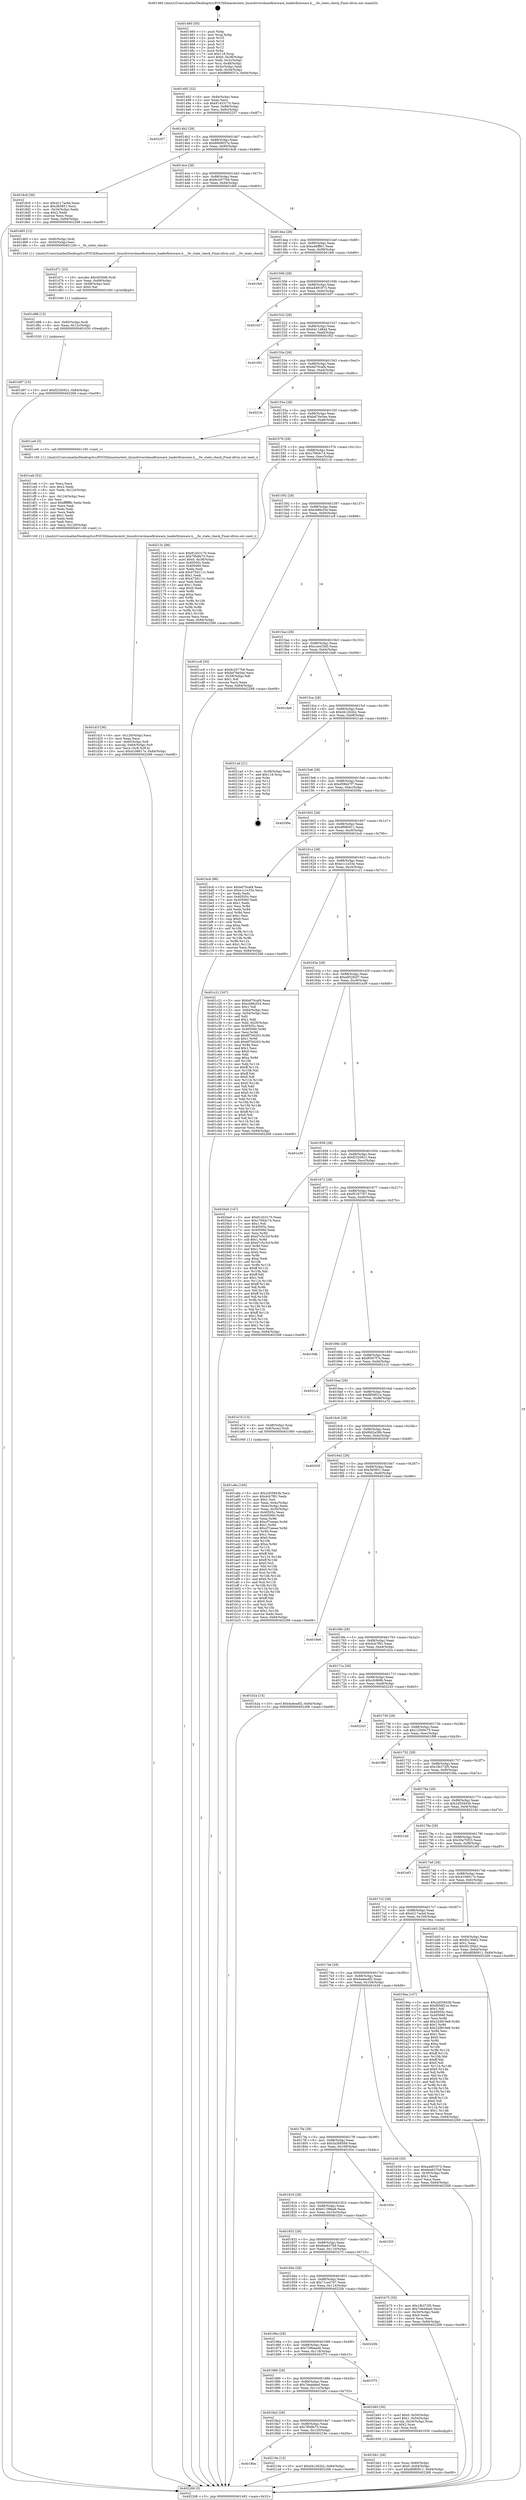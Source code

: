 digraph "0x401460" {
  label = "0x401460 (/mnt/c/Users/mathe/Desktop/tcc/POCII/binaries/extr_linuxdriversbasefirmware_loaderfirmware.h___fw_state_check_Final-ollvm.out::main(0))"
  labelloc = "t"
  node[shape=record]

  Entry [label="",width=0.3,height=0.3,shape=circle,fillcolor=black,style=filled]
  "0x401492" [label="{
     0x401492 [32]\l
     | [instrs]\l
     &nbsp;&nbsp;0x401492 \<+6\>: mov -0x84(%rbp),%eax\l
     &nbsp;&nbsp;0x401498 \<+2\>: mov %eax,%ecx\l
     &nbsp;&nbsp;0x40149a \<+6\>: sub $0x81453170,%ecx\l
     &nbsp;&nbsp;0x4014a0 \<+6\>: mov %eax,-0x88(%rbp)\l
     &nbsp;&nbsp;0x4014a6 \<+6\>: mov %ecx,-0x8c(%rbp)\l
     &nbsp;&nbsp;0x4014ac \<+6\>: je 0000000000402257 \<main+0xdf7\>\l
  }"]
  "0x402257" [label="{
     0x402257\l
  }", style=dashed]
  "0x4014b2" [label="{
     0x4014b2 [28]\l
     | [instrs]\l
     &nbsp;&nbsp;0x4014b2 \<+5\>: jmp 00000000004014b7 \<main+0x57\>\l
     &nbsp;&nbsp;0x4014b7 \<+6\>: mov -0x88(%rbp),%eax\l
     &nbsp;&nbsp;0x4014bd \<+5\>: sub $0x8869037a,%eax\l
     &nbsp;&nbsp;0x4014c2 \<+6\>: mov %eax,-0x90(%rbp)\l
     &nbsp;&nbsp;0x4014c8 \<+6\>: je 00000000004018c8 \<main+0x468\>\l
  }"]
  Exit [label="",width=0.3,height=0.3,shape=circle,fillcolor=black,style=filled,peripheries=2]
  "0x4018c8" [label="{
     0x4018c8 [30]\l
     | [instrs]\l
     &nbsp;&nbsp;0x4018c8 \<+5\>: mov $0x4217acbd,%eax\l
     &nbsp;&nbsp;0x4018cd \<+5\>: mov $0x3b5851,%ecx\l
     &nbsp;&nbsp;0x4018d2 \<+3\>: mov -0x34(%rbp),%edx\l
     &nbsp;&nbsp;0x4018d5 \<+3\>: cmp $0x2,%edx\l
     &nbsp;&nbsp;0x4018d8 \<+3\>: cmovne %ecx,%eax\l
     &nbsp;&nbsp;0x4018db \<+6\>: mov %eax,-0x84(%rbp)\l
     &nbsp;&nbsp;0x4018e1 \<+5\>: jmp 0000000000402268 \<main+0xe08\>\l
  }"]
  "0x4014ce" [label="{
     0x4014ce [28]\l
     | [instrs]\l
     &nbsp;&nbsp;0x4014ce \<+5\>: jmp 00000000004014d3 \<main+0x73\>\l
     &nbsp;&nbsp;0x4014d3 \<+6\>: mov -0x88(%rbp),%eax\l
     &nbsp;&nbsp;0x4014d9 \<+5\>: sub $0x9c2077b9,%eax\l
     &nbsp;&nbsp;0x4014de \<+6\>: mov %eax,-0x94(%rbp)\l
     &nbsp;&nbsp;0x4014e4 \<+6\>: je 0000000000401d65 \<main+0x905\>\l
  }"]
  "0x402268" [label="{
     0x402268 [5]\l
     | [instrs]\l
     &nbsp;&nbsp;0x402268 \<+5\>: jmp 0000000000401492 \<main+0x32\>\l
  }"]
  "0x401460" [label="{
     0x401460 [50]\l
     | [instrs]\l
     &nbsp;&nbsp;0x401460 \<+1\>: push %rbp\l
     &nbsp;&nbsp;0x401461 \<+3\>: mov %rsp,%rbp\l
     &nbsp;&nbsp;0x401464 \<+2\>: push %r15\l
     &nbsp;&nbsp;0x401466 \<+2\>: push %r14\l
     &nbsp;&nbsp;0x401468 \<+2\>: push %r13\l
     &nbsp;&nbsp;0x40146a \<+2\>: push %r12\l
     &nbsp;&nbsp;0x40146c \<+1\>: push %rbx\l
     &nbsp;&nbsp;0x40146d \<+7\>: sub $0x118,%rsp\l
     &nbsp;&nbsp;0x401474 \<+7\>: movl $0x0,-0x38(%rbp)\l
     &nbsp;&nbsp;0x40147b \<+3\>: mov %edi,-0x3c(%rbp)\l
     &nbsp;&nbsp;0x40147e \<+4\>: mov %rsi,-0x48(%rbp)\l
     &nbsp;&nbsp;0x401482 \<+3\>: mov -0x3c(%rbp),%edi\l
     &nbsp;&nbsp;0x401485 \<+3\>: mov %edi,-0x34(%rbp)\l
     &nbsp;&nbsp;0x401488 \<+10\>: movl $0x8869037a,-0x84(%rbp)\l
  }"]
  "0x4018be" [label="{
     0x4018be\l
  }", style=dashed]
  "0x401d65" [label="{
     0x401d65 [12]\l
     | [instrs]\l
     &nbsp;&nbsp;0x401d65 \<+4\>: mov -0x60(%rbp),%rdi\l
     &nbsp;&nbsp;0x401d69 \<+3\>: mov -0x50(%rbp),%esi\l
     &nbsp;&nbsp;0x401d6c \<+5\>: call 0000000000401240 \<__fw_state_check\>\l
     | [calls]\l
     &nbsp;&nbsp;0x401240 \{1\} (/mnt/c/Users/mathe/Desktop/tcc/POCII/binaries/extr_linuxdriversbasefirmware_loaderfirmware.h___fw_state_check_Final-ollvm.out::__fw_state_check)\l
  }"]
  "0x4014ea" [label="{
     0x4014ea [28]\l
     | [instrs]\l
     &nbsp;&nbsp;0x4014ea \<+5\>: jmp 00000000004014ef \<main+0x8f\>\l
     &nbsp;&nbsp;0x4014ef \<+6\>: mov -0x88(%rbp),%eax\l
     &nbsp;&nbsp;0x4014f5 \<+5\>: sub $0xa46fffe1,%eax\l
     &nbsp;&nbsp;0x4014fa \<+6\>: mov %eax,-0x98(%rbp)\l
     &nbsp;&nbsp;0x401500 \<+6\>: je 0000000000401fe9 \<main+0xb89\>\l
  }"]
  "0x40219e" [label="{
     0x40219e [15]\l
     | [instrs]\l
     &nbsp;&nbsp;0x40219e \<+10\>: movl $0xd41262b2,-0x84(%rbp)\l
     &nbsp;&nbsp;0x4021a8 \<+5\>: jmp 0000000000402268 \<main+0xe08\>\l
  }"]
  "0x401fe9" [label="{
     0x401fe9\l
  }", style=dashed]
  "0x401506" [label="{
     0x401506 [28]\l
     | [instrs]\l
     &nbsp;&nbsp;0x401506 \<+5\>: jmp 000000000040150b \<main+0xab\>\l
     &nbsp;&nbsp;0x40150b \<+6\>: mov -0x88(%rbp),%eax\l
     &nbsp;&nbsp;0x401511 \<+5\>: sub $0xa4d91973,%eax\l
     &nbsp;&nbsp;0x401516 \<+6\>: mov %eax,-0x9c(%rbp)\l
     &nbsp;&nbsp;0x40151c \<+6\>: je 0000000000401b57 \<main+0x6f7\>\l
  }"]
  "0x401d97" [label="{
     0x401d97 [15]\l
     | [instrs]\l
     &nbsp;&nbsp;0x401d97 \<+10\>: movl $0xf2320921,-0x84(%rbp)\l
     &nbsp;&nbsp;0x401da1 \<+5\>: jmp 0000000000402268 \<main+0xe08\>\l
  }"]
  "0x401b57" [label="{
     0x401b57\l
  }", style=dashed]
  "0x401522" [label="{
     0x401522 [28]\l
     | [instrs]\l
     &nbsp;&nbsp;0x401522 \<+5\>: jmp 0000000000401527 \<main+0xc7\>\l
     &nbsp;&nbsp;0x401527 \<+6\>: mov -0x88(%rbp),%eax\l
     &nbsp;&nbsp;0x40152d \<+5\>: sub $0xb411d84d,%eax\l
     &nbsp;&nbsp;0x401532 \<+6\>: mov %eax,-0xa0(%rbp)\l
     &nbsp;&nbsp;0x401538 \<+6\>: je 0000000000401f02 \<main+0xaa2\>\l
  }"]
  "0x401d88" [label="{
     0x401d88 [15]\l
     | [instrs]\l
     &nbsp;&nbsp;0x401d88 \<+4\>: mov -0x60(%rbp),%rdi\l
     &nbsp;&nbsp;0x401d8c \<+6\>: mov %eax,-0x12c(%rbp)\l
     &nbsp;&nbsp;0x401d92 \<+5\>: call 0000000000401030 \<free@plt\>\l
     | [calls]\l
     &nbsp;&nbsp;0x401030 \{1\} (unknown)\l
  }"]
  "0x401f02" [label="{
     0x401f02\l
  }", style=dashed]
  "0x40153e" [label="{
     0x40153e [28]\l
     | [instrs]\l
     &nbsp;&nbsp;0x40153e \<+5\>: jmp 0000000000401543 \<main+0xe3\>\l
     &nbsp;&nbsp;0x401543 \<+6\>: mov -0x88(%rbp),%eax\l
     &nbsp;&nbsp;0x401549 \<+5\>: sub $0xbd70caf4,%eax\l
     &nbsp;&nbsp;0x40154e \<+6\>: mov %eax,-0xa4(%rbp)\l
     &nbsp;&nbsp;0x401554 \<+6\>: je 00000000004021fc \<main+0xd9c\>\l
  }"]
  "0x401d71" [label="{
     0x401d71 [23]\l
     | [instrs]\l
     &nbsp;&nbsp;0x401d71 \<+10\>: movabs $0x4030d6,%rdi\l
     &nbsp;&nbsp;0x401d7b \<+3\>: mov %eax,-0x68(%rbp)\l
     &nbsp;&nbsp;0x401d7e \<+3\>: mov -0x68(%rbp),%esi\l
     &nbsp;&nbsp;0x401d81 \<+2\>: mov $0x0,%al\l
     &nbsp;&nbsp;0x401d83 \<+5\>: call 0000000000401040 \<printf@plt\>\l
     | [calls]\l
     &nbsp;&nbsp;0x401040 \{1\} (unknown)\l
  }"]
  "0x4021fc" [label="{
     0x4021fc\l
  }", style=dashed]
  "0x40155a" [label="{
     0x40155a [28]\l
     | [instrs]\l
     &nbsp;&nbsp;0x40155a \<+5\>: jmp 000000000040155f \<main+0xff\>\l
     &nbsp;&nbsp;0x40155f \<+6\>: mov -0x88(%rbp),%eax\l
     &nbsp;&nbsp;0x401565 \<+5\>: sub $0xbd76e5ee,%eax\l
     &nbsp;&nbsp;0x40156a \<+6\>: mov %eax,-0xa8(%rbp)\l
     &nbsp;&nbsp;0x401570 \<+6\>: je 0000000000401ce6 \<main+0x886\>\l
  }"]
  "0x401d1f" [label="{
     0x401d1f [36]\l
     | [instrs]\l
     &nbsp;&nbsp;0x401d1f \<+6\>: mov -0x128(%rbp),%ecx\l
     &nbsp;&nbsp;0x401d25 \<+3\>: imul %eax,%ecx\l
     &nbsp;&nbsp;0x401d28 \<+4\>: mov -0x60(%rbp),%r8\l
     &nbsp;&nbsp;0x401d2c \<+4\>: movslq -0x64(%rbp),%r9\l
     &nbsp;&nbsp;0x401d30 \<+4\>: mov %ecx,(%r8,%r9,4)\l
     &nbsp;&nbsp;0x401d34 \<+10\>: movl $0x4106617e,-0x84(%rbp)\l
     &nbsp;&nbsp;0x401d3e \<+5\>: jmp 0000000000402268 \<main+0xe08\>\l
  }"]
  "0x401ce6" [label="{
     0x401ce6 [5]\l
     | [instrs]\l
     &nbsp;&nbsp;0x401ce6 \<+5\>: call 0000000000401160 \<next_i\>\l
     | [calls]\l
     &nbsp;&nbsp;0x401160 \{1\} (/mnt/c/Users/mathe/Desktop/tcc/POCII/binaries/extr_linuxdriversbasefirmware_loaderfirmware.h___fw_state_check_Final-ollvm.out::next_i)\l
  }"]
  "0x401576" [label="{
     0x401576 [28]\l
     | [instrs]\l
     &nbsp;&nbsp;0x401576 \<+5\>: jmp 000000000040157b \<main+0x11b\>\l
     &nbsp;&nbsp;0x40157b \<+6\>: mov -0x88(%rbp),%eax\l
     &nbsp;&nbsp;0x401581 \<+5\>: sub $0xc7664c74,%eax\l
     &nbsp;&nbsp;0x401586 \<+6\>: mov %eax,-0xac(%rbp)\l
     &nbsp;&nbsp;0x40158c \<+6\>: je 000000000040213c \<main+0xcdc\>\l
  }"]
  "0x401ceb" [label="{
     0x401ceb [52]\l
     | [instrs]\l
     &nbsp;&nbsp;0x401ceb \<+2\>: xor %ecx,%ecx\l
     &nbsp;&nbsp;0x401ced \<+5\>: mov $0x2,%edx\l
     &nbsp;&nbsp;0x401cf2 \<+6\>: mov %edx,-0x124(%rbp)\l
     &nbsp;&nbsp;0x401cf8 \<+1\>: cltd\l
     &nbsp;&nbsp;0x401cf9 \<+6\>: mov -0x124(%rbp),%esi\l
     &nbsp;&nbsp;0x401cff \<+2\>: idiv %esi\l
     &nbsp;&nbsp;0x401d01 \<+6\>: imul $0xfffffffe,%edx,%edx\l
     &nbsp;&nbsp;0x401d07 \<+2\>: mov %ecx,%edi\l
     &nbsp;&nbsp;0x401d09 \<+2\>: sub %edx,%edi\l
     &nbsp;&nbsp;0x401d0b \<+2\>: mov %ecx,%edx\l
     &nbsp;&nbsp;0x401d0d \<+3\>: sub $0x1,%edx\l
     &nbsp;&nbsp;0x401d10 \<+2\>: add %edx,%edi\l
     &nbsp;&nbsp;0x401d12 \<+2\>: sub %edi,%ecx\l
     &nbsp;&nbsp;0x401d14 \<+6\>: mov %ecx,-0x128(%rbp)\l
     &nbsp;&nbsp;0x401d1a \<+5\>: call 0000000000401160 \<next_i\>\l
     | [calls]\l
     &nbsp;&nbsp;0x401160 \{1\} (/mnt/c/Users/mathe/Desktop/tcc/POCII/binaries/extr_linuxdriversbasefirmware_loaderfirmware.h___fw_state_check_Final-ollvm.out::next_i)\l
  }"]
  "0x40213c" [label="{
     0x40213c [98]\l
     | [instrs]\l
     &nbsp;&nbsp;0x40213c \<+5\>: mov $0x81453170,%eax\l
     &nbsp;&nbsp;0x402141 \<+5\>: mov $0x7f0dfe75,%ecx\l
     &nbsp;&nbsp;0x402146 \<+7\>: movl $0x0,-0x38(%rbp)\l
     &nbsp;&nbsp;0x40214d \<+7\>: mov 0x40505c,%edx\l
     &nbsp;&nbsp;0x402154 \<+7\>: mov 0x405060,%esi\l
     &nbsp;&nbsp;0x40215b \<+2\>: mov %edx,%edi\l
     &nbsp;&nbsp;0x40215d \<+6\>: add $0x475d111c,%edi\l
     &nbsp;&nbsp;0x402163 \<+3\>: sub $0x1,%edi\l
     &nbsp;&nbsp;0x402166 \<+6\>: sub $0x475d111c,%edi\l
     &nbsp;&nbsp;0x40216c \<+3\>: imul %edi,%edx\l
     &nbsp;&nbsp;0x40216f \<+3\>: and $0x1,%edx\l
     &nbsp;&nbsp;0x402172 \<+3\>: cmp $0x0,%edx\l
     &nbsp;&nbsp;0x402175 \<+4\>: sete %r8b\l
     &nbsp;&nbsp;0x402179 \<+3\>: cmp $0xa,%esi\l
     &nbsp;&nbsp;0x40217c \<+4\>: setl %r9b\l
     &nbsp;&nbsp;0x402180 \<+3\>: mov %r8b,%r10b\l
     &nbsp;&nbsp;0x402183 \<+3\>: and %r9b,%r10b\l
     &nbsp;&nbsp;0x402186 \<+3\>: xor %r9b,%r8b\l
     &nbsp;&nbsp;0x402189 \<+3\>: or %r8b,%r10b\l
     &nbsp;&nbsp;0x40218c \<+4\>: test $0x1,%r10b\l
     &nbsp;&nbsp;0x402190 \<+3\>: cmovne %ecx,%eax\l
     &nbsp;&nbsp;0x402193 \<+6\>: mov %eax,-0x84(%rbp)\l
     &nbsp;&nbsp;0x402199 \<+5\>: jmp 0000000000402268 \<main+0xe08\>\l
  }"]
  "0x401592" [label="{
     0x401592 [28]\l
     | [instrs]\l
     &nbsp;&nbsp;0x401592 \<+5\>: jmp 0000000000401597 \<main+0x137\>\l
     &nbsp;&nbsp;0x401597 \<+6\>: mov -0x88(%rbp),%eax\l
     &nbsp;&nbsp;0x40159d \<+5\>: sub $0xcb86cf34,%eax\l
     &nbsp;&nbsp;0x4015a2 \<+6\>: mov %eax,-0xb0(%rbp)\l
     &nbsp;&nbsp;0x4015a8 \<+6\>: je 0000000000401cc8 \<main+0x868\>\l
  }"]
  "0x401bb1" [label="{
     0x401bb1 [26]\l
     | [instrs]\l
     &nbsp;&nbsp;0x401bb1 \<+4\>: mov %rax,-0x60(%rbp)\l
     &nbsp;&nbsp;0x401bb5 \<+7\>: movl $0x0,-0x64(%rbp)\l
     &nbsp;&nbsp;0x401bbc \<+10\>: movl $0xdf080911,-0x84(%rbp)\l
     &nbsp;&nbsp;0x401bc6 \<+5\>: jmp 0000000000402268 \<main+0xe08\>\l
  }"]
  "0x401cc8" [label="{
     0x401cc8 [30]\l
     | [instrs]\l
     &nbsp;&nbsp;0x401cc8 \<+5\>: mov $0x9c2077b9,%eax\l
     &nbsp;&nbsp;0x401ccd \<+5\>: mov $0xbd76e5ee,%ecx\l
     &nbsp;&nbsp;0x401cd2 \<+3\>: mov -0x29(%rbp),%dl\l
     &nbsp;&nbsp;0x401cd5 \<+3\>: test $0x1,%dl\l
     &nbsp;&nbsp;0x401cd8 \<+3\>: cmovne %ecx,%eax\l
     &nbsp;&nbsp;0x401cdb \<+6\>: mov %eax,-0x84(%rbp)\l
     &nbsp;&nbsp;0x401ce1 \<+5\>: jmp 0000000000402268 \<main+0xe08\>\l
  }"]
  "0x4015ae" [label="{
     0x4015ae [28]\l
     | [instrs]\l
     &nbsp;&nbsp;0x4015ae \<+5\>: jmp 00000000004015b3 \<main+0x153\>\l
     &nbsp;&nbsp;0x4015b3 \<+6\>: mov -0x88(%rbp),%eax\l
     &nbsp;&nbsp;0x4015b9 \<+5\>: sub $0xcce433d5,%eax\l
     &nbsp;&nbsp;0x4015be \<+6\>: mov %eax,-0xb4(%rbp)\l
     &nbsp;&nbsp;0x4015c4 \<+6\>: je 0000000000401da6 \<main+0x946\>\l
  }"]
  "0x4018a2" [label="{
     0x4018a2 [28]\l
     | [instrs]\l
     &nbsp;&nbsp;0x4018a2 \<+5\>: jmp 00000000004018a7 \<main+0x447\>\l
     &nbsp;&nbsp;0x4018a7 \<+6\>: mov -0x88(%rbp),%eax\l
     &nbsp;&nbsp;0x4018ad \<+5\>: sub $0x7f0dfe75,%eax\l
     &nbsp;&nbsp;0x4018b2 \<+6\>: mov %eax,-0x120(%rbp)\l
     &nbsp;&nbsp;0x4018b8 \<+6\>: je 000000000040219e \<main+0xd3e\>\l
  }"]
  "0x401da6" [label="{
     0x401da6\l
  }", style=dashed]
  "0x4015ca" [label="{
     0x4015ca [28]\l
     | [instrs]\l
     &nbsp;&nbsp;0x4015ca \<+5\>: jmp 00000000004015cf \<main+0x16f\>\l
     &nbsp;&nbsp;0x4015cf \<+6\>: mov -0x88(%rbp),%eax\l
     &nbsp;&nbsp;0x4015d5 \<+5\>: sub $0xd41262b2,%eax\l
     &nbsp;&nbsp;0x4015da \<+6\>: mov %eax,-0xb8(%rbp)\l
     &nbsp;&nbsp;0x4015e0 \<+6\>: je 00000000004021ad \<main+0xd4d\>\l
  }"]
  "0x401b93" [label="{
     0x401b93 [30]\l
     | [instrs]\l
     &nbsp;&nbsp;0x401b93 \<+7\>: movl $0x0,-0x50(%rbp)\l
     &nbsp;&nbsp;0x401b9a \<+7\>: movl $0x1,-0x54(%rbp)\l
     &nbsp;&nbsp;0x401ba1 \<+4\>: movslq -0x54(%rbp),%rax\l
     &nbsp;&nbsp;0x401ba5 \<+4\>: shl $0x2,%rax\l
     &nbsp;&nbsp;0x401ba9 \<+3\>: mov %rax,%rdi\l
     &nbsp;&nbsp;0x401bac \<+5\>: call 0000000000401050 \<malloc@plt\>\l
     | [calls]\l
     &nbsp;&nbsp;0x401050 \{1\} (unknown)\l
  }"]
  "0x4021ad" [label="{
     0x4021ad [21]\l
     | [instrs]\l
     &nbsp;&nbsp;0x4021ad \<+3\>: mov -0x38(%rbp),%eax\l
     &nbsp;&nbsp;0x4021b0 \<+7\>: add $0x118,%rsp\l
     &nbsp;&nbsp;0x4021b7 \<+1\>: pop %rbx\l
     &nbsp;&nbsp;0x4021b8 \<+2\>: pop %r12\l
     &nbsp;&nbsp;0x4021ba \<+2\>: pop %r13\l
     &nbsp;&nbsp;0x4021bc \<+2\>: pop %r14\l
     &nbsp;&nbsp;0x4021be \<+2\>: pop %r15\l
     &nbsp;&nbsp;0x4021c0 \<+1\>: pop %rbp\l
     &nbsp;&nbsp;0x4021c1 \<+1\>: ret\l
  }"]
  "0x4015e6" [label="{
     0x4015e6 [28]\l
     | [instrs]\l
     &nbsp;&nbsp;0x4015e6 \<+5\>: jmp 00000000004015eb \<main+0x18b\>\l
     &nbsp;&nbsp;0x4015eb \<+6\>: mov -0x88(%rbp),%eax\l
     &nbsp;&nbsp;0x4015f1 \<+5\>: sub $0xd59b47f7,%eax\l
     &nbsp;&nbsp;0x4015f6 \<+6\>: mov %eax,-0xbc(%rbp)\l
     &nbsp;&nbsp;0x4015fc \<+6\>: je 000000000040209a \<main+0xc3a\>\l
  }"]
  "0x401886" [label="{
     0x401886 [28]\l
     | [instrs]\l
     &nbsp;&nbsp;0x401886 \<+5\>: jmp 000000000040188b \<main+0x42b\>\l
     &nbsp;&nbsp;0x40188b \<+6\>: mov -0x88(%rbp),%eax\l
     &nbsp;&nbsp;0x401891 \<+5\>: sub $0x7deddeed,%eax\l
     &nbsp;&nbsp;0x401896 \<+6\>: mov %eax,-0x11c(%rbp)\l
     &nbsp;&nbsp;0x40189c \<+6\>: je 0000000000401b93 \<main+0x733\>\l
  }"]
  "0x40209a" [label="{
     0x40209a\l
  }", style=dashed]
  "0x401602" [label="{
     0x401602 [28]\l
     | [instrs]\l
     &nbsp;&nbsp;0x401602 \<+5\>: jmp 0000000000401607 \<main+0x1a7\>\l
     &nbsp;&nbsp;0x401607 \<+6\>: mov -0x88(%rbp),%eax\l
     &nbsp;&nbsp;0x40160d \<+5\>: sub $0xdf080911,%eax\l
     &nbsp;&nbsp;0x401612 \<+6\>: mov %eax,-0xc0(%rbp)\l
     &nbsp;&nbsp;0x401618 \<+6\>: je 0000000000401bcb \<main+0x76b\>\l
  }"]
  "0x401f75" [label="{
     0x401f75\l
  }", style=dashed]
  "0x401bcb" [label="{
     0x401bcb [86]\l
     | [instrs]\l
     &nbsp;&nbsp;0x401bcb \<+5\>: mov $0xbd70caf4,%eax\l
     &nbsp;&nbsp;0x401bd0 \<+5\>: mov $0xe1c1e33e,%ecx\l
     &nbsp;&nbsp;0x401bd5 \<+2\>: xor %edx,%edx\l
     &nbsp;&nbsp;0x401bd7 \<+7\>: mov 0x40505c,%esi\l
     &nbsp;&nbsp;0x401bde \<+7\>: mov 0x405060,%edi\l
     &nbsp;&nbsp;0x401be5 \<+3\>: sub $0x1,%edx\l
     &nbsp;&nbsp;0x401be8 \<+3\>: mov %esi,%r8d\l
     &nbsp;&nbsp;0x401beb \<+3\>: add %edx,%r8d\l
     &nbsp;&nbsp;0x401bee \<+4\>: imul %r8d,%esi\l
     &nbsp;&nbsp;0x401bf2 \<+3\>: and $0x1,%esi\l
     &nbsp;&nbsp;0x401bf5 \<+3\>: cmp $0x0,%esi\l
     &nbsp;&nbsp;0x401bf8 \<+4\>: sete %r9b\l
     &nbsp;&nbsp;0x401bfc \<+3\>: cmp $0xa,%edi\l
     &nbsp;&nbsp;0x401bff \<+4\>: setl %r10b\l
     &nbsp;&nbsp;0x401c03 \<+3\>: mov %r9b,%r11b\l
     &nbsp;&nbsp;0x401c06 \<+3\>: and %r10b,%r11b\l
     &nbsp;&nbsp;0x401c09 \<+3\>: xor %r10b,%r9b\l
     &nbsp;&nbsp;0x401c0c \<+3\>: or %r9b,%r11b\l
     &nbsp;&nbsp;0x401c0f \<+4\>: test $0x1,%r11b\l
     &nbsp;&nbsp;0x401c13 \<+3\>: cmovne %ecx,%eax\l
     &nbsp;&nbsp;0x401c16 \<+6\>: mov %eax,-0x84(%rbp)\l
     &nbsp;&nbsp;0x401c1c \<+5\>: jmp 0000000000402268 \<main+0xe08\>\l
  }"]
  "0x40161e" [label="{
     0x40161e [28]\l
     | [instrs]\l
     &nbsp;&nbsp;0x40161e \<+5\>: jmp 0000000000401623 \<main+0x1c3\>\l
     &nbsp;&nbsp;0x401623 \<+6\>: mov -0x88(%rbp),%eax\l
     &nbsp;&nbsp;0x401629 \<+5\>: sub $0xe1c1e33e,%eax\l
     &nbsp;&nbsp;0x40162e \<+6\>: mov %eax,-0xc4(%rbp)\l
     &nbsp;&nbsp;0x401634 \<+6\>: je 0000000000401c21 \<main+0x7c1\>\l
  }"]
  "0x40186a" [label="{
     0x40186a [28]\l
     | [instrs]\l
     &nbsp;&nbsp;0x40186a \<+5\>: jmp 000000000040186f \<main+0x40f\>\l
     &nbsp;&nbsp;0x40186f \<+6\>: mov -0x88(%rbp),%eax\l
     &nbsp;&nbsp;0x401875 \<+5\>: sub $0x739bba46,%eax\l
     &nbsp;&nbsp;0x40187a \<+6\>: mov %eax,-0x118(%rbp)\l
     &nbsp;&nbsp;0x401880 \<+6\>: je 0000000000401f75 \<main+0xb15\>\l
  }"]
  "0x401c21" [label="{
     0x401c21 [167]\l
     | [instrs]\l
     &nbsp;&nbsp;0x401c21 \<+5\>: mov $0xbd70caf4,%eax\l
     &nbsp;&nbsp;0x401c26 \<+5\>: mov $0xcb86cf34,%ecx\l
     &nbsp;&nbsp;0x401c2b \<+2\>: mov $0x1,%dl\l
     &nbsp;&nbsp;0x401c2d \<+3\>: mov -0x64(%rbp),%esi\l
     &nbsp;&nbsp;0x401c30 \<+3\>: cmp -0x54(%rbp),%esi\l
     &nbsp;&nbsp;0x401c33 \<+4\>: setl %dil\l
     &nbsp;&nbsp;0x401c37 \<+4\>: and $0x1,%dil\l
     &nbsp;&nbsp;0x401c3b \<+4\>: mov %dil,-0x29(%rbp)\l
     &nbsp;&nbsp;0x401c3f \<+7\>: mov 0x40505c,%esi\l
     &nbsp;&nbsp;0x401c46 \<+8\>: mov 0x405060,%r8d\l
     &nbsp;&nbsp;0x401c4e \<+3\>: mov %esi,%r9d\l
     &nbsp;&nbsp;0x401c51 \<+7\>: sub $0x6f7b0203,%r9d\l
     &nbsp;&nbsp;0x401c58 \<+4\>: sub $0x1,%r9d\l
     &nbsp;&nbsp;0x401c5c \<+7\>: add $0x6f7b0203,%r9d\l
     &nbsp;&nbsp;0x401c63 \<+4\>: imul %r9d,%esi\l
     &nbsp;&nbsp;0x401c67 \<+3\>: and $0x1,%esi\l
     &nbsp;&nbsp;0x401c6a \<+3\>: cmp $0x0,%esi\l
     &nbsp;&nbsp;0x401c6d \<+4\>: sete %dil\l
     &nbsp;&nbsp;0x401c71 \<+4\>: cmp $0xa,%r8d\l
     &nbsp;&nbsp;0x401c75 \<+4\>: setl %r10b\l
     &nbsp;&nbsp;0x401c79 \<+3\>: mov %dil,%r11b\l
     &nbsp;&nbsp;0x401c7c \<+4\>: xor $0xff,%r11b\l
     &nbsp;&nbsp;0x401c80 \<+3\>: mov %r10b,%bl\l
     &nbsp;&nbsp;0x401c83 \<+3\>: xor $0xff,%bl\l
     &nbsp;&nbsp;0x401c86 \<+3\>: xor $0x0,%dl\l
     &nbsp;&nbsp;0x401c89 \<+3\>: mov %r11b,%r14b\l
     &nbsp;&nbsp;0x401c8c \<+4\>: and $0x0,%r14b\l
     &nbsp;&nbsp;0x401c90 \<+3\>: and %dl,%dil\l
     &nbsp;&nbsp;0x401c93 \<+3\>: mov %bl,%r15b\l
     &nbsp;&nbsp;0x401c96 \<+4\>: and $0x0,%r15b\l
     &nbsp;&nbsp;0x401c9a \<+3\>: and %dl,%r10b\l
     &nbsp;&nbsp;0x401c9d \<+3\>: or %dil,%r14b\l
     &nbsp;&nbsp;0x401ca0 \<+3\>: or %r10b,%r15b\l
     &nbsp;&nbsp;0x401ca3 \<+3\>: xor %r15b,%r14b\l
     &nbsp;&nbsp;0x401ca6 \<+3\>: or %bl,%r11b\l
     &nbsp;&nbsp;0x401ca9 \<+4\>: xor $0xff,%r11b\l
     &nbsp;&nbsp;0x401cad \<+3\>: or $0x0,%dl\l
     &nbsp;&nbsp;0x401cb0 \<+3\>: and %dl,%r11b\l
     &nbsp;&nbsp;0x401cb3 \<+3\>: or %r11b,%r14b\l
     &nbsp;&nbsp;0x401cb6 \<+4\>: test $0x1,%r14b\l
     &nbsp;&nbsp;0x401cba \<+3\>: cmovne %ecx,%eax\l
     &nbsp;&nbsp;0x401cbd \<+6\>: mov %eax,-0x84(%rbp)\l
     &nbsp;&nbsp;0x401cc3 \<+5\>: jmp 0000000000402268 \<main+0xe08\>\l
  }"]
  "0x40163a" [label="{
     0x40163a [28]\l
     | [instrs]\l
     &nbsp;&nbsp;0x40163a \<+5\>: jmp 000000000040163f \<main+0x1df\>\l
     &nbsp;&nbsp;0x40163f \<+6\>: mov -0x88(%rbp),%eax\l
     &nbsp;&nbsp;0x401645 \<+5\>: sub $0xe85282f7,%eax\l
     &nbsp;&nbsp;0x40164a \<+6\>: mov %eax,-0xc8(%rbp)\l
     &nbsp;&nbsp;0x401650 \<+6\>: je 0000000000401e39 \<main+0x9d9\>\l
  }"]
  "0x40220b" [label="{
     0x40220b\l
  }", style=dashed]
  "0x401e39" [label="{
     0x401e39\l
  }", style=dashed]
  "0x401656" [label="{
     0x401656 [28]\l
     | [instrs]\l
     &nbsp;&nbsp;0x401656 \<+5\>: jmp 000000000040165b \<main+0x1fb\>\l
     &nbsp;&nbsp;0x40165b \<+6\>: mov -0x88(%rbp),%eax\l
     &nbsp;&nbsp;0x401661 \<+5\>: sub $0xf2320921,%eax\l
     &nbsp;&nbsp;0x401666 \<+6\>: mov %eax,-0xcc(%rbp)\l
     &nbsp;&nbsp;0x40166c \<+6\>: je 00000000004020a9 \<main+0xc49\>\l
  }"]
  "0x40184e" [label="{
     0x40184e [28]\l
     | [instrs]\l
     &nbsp;&nbsp;0x40184e \<+5\>: jmp 0000000000401853 \<main+0x3f3\>\l
     &nbsp;&nbsp;0x401853 \<+6\>: mov -0x88(%rbp),%eax\l
     &nbsp;&nbsp;0x401859 \<+5\>: sub $0x71ce47d7,%eax\l
     &nbsp;&nbsp;0x40185e \<+6\>: mov %eax,-0x114(%rbp)\l
     &nbsp;&nbsp;0x401864 \<+6\>: je 000000000040220b \<main+0xdab\>\l
  }"]
  "0x4020a9" [label="{
     0x4020a9 [147]\l
     | [instrs]\l
     &nbsp;&nbsp;0x4020a9 \<+5\>: mov $0x81453170,%eax\l
     &nbsp;&nbsp;0x4020ae \<+5\>: mov $0xc7664c74,%ecx\l
     &nbsp;&nbsp;0x4020b3 \<+2\>: mov $0x1,%dl\l
     &nbsp;&nbsp;0x4020b5 \<+7\>: mov 0x40505c,%esi\l
     &nbsp;&nbsp;0x4020bc \<+7\>: mov 0x405060,%edi\l
     &nbsp;&nbsp;0x4020c3 \<+3\>: mov %esi,%r8d\l
     &nbsp;&nbsp;0x4020c6 \<+7\>: add $0xd7c5c3cf,%r8d\l
     &nbsp;&nbsp;0x4020cd \<+4\>: sub $0x1,%r8d\l
     &nbsp;&nbsp;0x4020d1 \<+7\>: sub $0xd7c5c3cf,%r8d\l
     &nbsp;&nbsp;0x4020d8 \<+4\>: imul %r8d,%esi\l
     &nbsp;&nbsp;0x4020dc \<+3\>: and $0x1,%esi\l
     &nbsp;&nbsp;0x4020df \<+3\>: cmp $0x0,%esi\l
     &nbsp;&nbsp;0x4020e2 \<+4\>: sete %r9b\l
     &nbsp;&nbsp;0x4020e6 \<+3\>: cmp $0xa,%edi\l
     &nbsp;&nbsp;0x4020e9 \<+4\>: setl %r10b\l
     &nbsp;&nbsp;0x4020ed \<+3\>: mov %r9b,%r11b\l
     &nbsp;&nbsp;0x4020f0 \<+4\>: xor $0xff,%r11b\l
     &nbsp;&nbsp;0x4020f4 \<+3\>: mov %r10b,%bl\l
     &nbsp;&nbsp;0x4020f7 \<+3\>: xor $0xff,%bl\l
     &nbsp;&nbsp;0x4020fa \<+3\>: xor $0x1,%dl\l
     &nbsp;&nbsp;0x4020fd \<+3\>: mov %r11b,%r14b\l
     &nbsp;&nbsp;0x402100 \<+4\>: and $0xff,%r14b\l
     &nbsp;&nbsp;0x402104 \<+3\>: and %dl,%r9b\l
     &nbsp;&nbsp;0x402107 \<+3\>: mov %bl,%r15b\l
     &nbsp;&nbsp;0x40210a \<+4\>: and $0xff,%r15b\l
     &nbsp;&nbsp;0x40210e \<+3\>: and %dl,%r10b\l
     &nbsp;&nbsp;0x402111 \<+3\>: or %r9b,%r14b\l
     &nbsp;&nbsp;0x402114 \<+3\>: or %r10b,%r15b\l
     &nbsp;&nbsp;0x402117 \<+3\>: xor %r15b,%r14b\l
     &nbsp;&nbsp;0x40211a \<+3\>: or %bl,%r11b\l
     &nbsp;&nbsp;0x40211d \<+4\>: xor $0xff,%r11b\l
     &nbsp;&nbsp;0x402121 \<+3\>: or $0x1,%dl\l
     &nbsp;&nbsp;0x402124 \<+3\>: and %dl,%r11b\l
     &nbsp;&nbsp;0x402127 \<+3\>: or %r11b,%r14b\l
     &nbsp;&nbsp;0x40212a \<+4\>: test $0x1,%r14b\l
     &nbsp;&nbsp;0x40212e \<+3\>: cmovne %ecx,%eax\l
     &nbsp;&nbsp;0x402131 \<+6\>: mov %eax,-0x84(%rbp)\l
     &nbsp;&nbsp;0x402137 \<+5\>: jmp 0000000000402268 \<main+0xe08\>\l
  }"]
  "0x401672" [label="{
     0x401672 [28]\l
     | [instrs]\l
     &nbsp;&nbsp;0x401672 \<+5\>: jmp 0000000000401677 \<main+0x217\>\l
     &nbsp;&nbsp;0x401677 \<+6\>: mov -0x88(%rbp),%eax\l
     &nbsp;&nbsp;0x40167d \<+5\>: sub $0xf5187767,%eax\l
     &nbsp;&nbsp;0x401682 \<+6\>: mov %eax,-0xd0(%rbp)\l
     &nbsp;&nbsp;0x401688 \<+6\>: je 00000000004019db \<main+0x57b\>\l
  }"]
  "0x401b75" [label="{
     0x401b75 [30]\l
     | [instrs]\l
     &nbsp;&nbsp;0x401b75 \<+5\>: mov $0x1fb372f5,%eax\l
     &nbsp;&nbsp;0x401b7a \<+5\>: mov $0x7deddeed,%ecx\l
     &nbsp;&nbsp;0x401b7f \<+3\>: mov -0x30(%rbp),%edx\l
     &nbsp;&nbsp;0x401b82 \<+3\>: cmp $0x0,%edx\l
     &nbsp;&nbsp;0x401b85 \<+3\>: cmove %ecx,%eax\l
     &nbsp;&nbsp;0x401b88 \<+6\>: mov %eax,-0x84(%rbp)\l
     &nbsp;&nbsp;0x401b8e \<+5\>: jmp 0000000000402268 \<main+0xe08\>\l
  }"]
  "0x4019db" [label="{
     0x4019db\l
  }", style=dashed]
  "0x40168e" [label="{
     0x40168e [28]\l
     | [instrs]\l
     &nbsp;&nbsp;0x40168e \<+5\>: jmp 0000000000401693 \<main+0x233\>\l
     &nbsp;&nbsp;0x401693 \<+6\>: mov -0x88(%rbp),%eax\l
     &nbsp;&nbsp;0x401699 \<+5\>: sub $0xf6567f7a,%eax\l
     &nbsp;&nbsp;0x40169e \<+6\>: mov %eax,-0xd4(%rbp)\l
     &nbsp;&nbsp;0x4016a4 \<+6\>: je 00000000004021c2 \<main+0xd62\>\l
  }"]
  "0x401832" [label="{
     0x401832 [28]\l
     | [instrs]\l
     &nbsp;&nbsp;0x401832 \<+5\>: jmp 0000000000401837 \<main+0x3d7\>\l
     &nbsp;&nbsp;0x401837 \<+6\>: mov -0x88(%rbp),%eax\l
     &nbsp;&nbsp;0x40183d \<+5\>: sub $0x6ee637b9,%eax\l
     &nbsp;&nbsp;0x401842 \<+6\>: mov %eax,-0x110(%rbp)\l
     &nbsp;&nbsp;0x401848 \<+6\>: je 0000000000401b75 \<main+0x715\>\l
  }"]
  "0x4021c2" [label="{
     0x4021c2\l
  }", style=dashed]
  "0x4016aa" [label="{
     0x4016aa [28]\l
     | [instrs]\l
     &nbsp;&nbsp;0x4016aa \<+5\>: jmp 00000000004016af \<main+0x24f\>\l
     &nbsp;&nbsp;0x4016af \<+6\>: mov -0x88(%rbp),%eax\l
     &nbsp;&nbsp;0x4016b5 \<+5\>: sub $0xf856f21e,%eax\l
     &nbsp;&nbsp;0x4016ba \<+6\>: mov %eax,-0xd8(%rbp)\l
     &nbsp;&nbsp;0x4016c0 \<+6\>: je 0000000000401a7d \<main+0x61d\>\l
  }"]
  "0x401f20" [label="{
     0x401f20\l
  }", style=dashed]
  "0x401a7d" [label="{
     0x401a7d [13]\l
     | [instrs]\l
     &nbsp;&nbsp;0x401a7d \<+4\>: mov -0x48(%rbp),%rax\l
     &nbsp;&nbsp;0x401a81 \<+4\>: mov 0x8(%rax),%rdi\l
     &nbsp;&nbsp;0x401a85 \<+5\>: call 0000000000401060 \<atoi@plt\>\l
     | [calls]\l
     &nbsp;&nbsp;0x401060 \{1\} (unknown)\l
  }"]
  "0x4016c6" [label="{
     0x4016c6 [28]\l
     | [instrs]\l
     &nbsp;&nbsp;0x4016c6 \<+5\>: jmp 00000000004016cb \<main+0x26b\>\l
     &nbsp;&nbsp;0x4016cb \<+6\>: mov -0x88(%rbp),%eax\l
     &nbsp;&nbsp;0x4016d1 \<+5\>: sub $0xfdd2a39b,%eax\l
     &nbsp;&nbsp;0x4016d6 \<+6\>: mov %eax,-0xdc(%rbp)\l
     &nbsp;&nbsp;0x4016dc \<+6\>: je 000000000040203f \<main+0xbdf\>\l
  }"]
  "0x401816" [label="{
     0x401816 [28]\l
     | [instrs]\l
     &nbsp;&nbsp;0x401816 \<+5\>: jmp 000000000040181b \<main+0x3bb\>\l
     &nbsp;&nbsp;0x40181b \<+6\>: mov -0x88(%rbp),%eax\l
     &nbsp;&nbsp;0x401821 \<+5\>: sub $0x61199ba6,%eax\l
     &nbsp;&nbsp;0x401826 \<+6\>: mov %eax,-0x10c(%rbp)\l
     &nbsp;&nbsp;0x40182c \<+6\>: je 0000000000401f20 \<main+0xac0\>\l
  }"]
  "0x40203f" [label="{
     0x40203f\l
  }", style=dashed]
  "0x4016e2" [label="{
     0x4016e2 [28]\l
     | [instrs]\l
     &nbsp;&nbsp;0x4016e2 \<+5\>: jmp 00000000004016e7 \<main+0x287\>\l
     &nbsp;&nbsp;0x4016e7 \<+6\>: mov -0x88(%rbp),%eax\l
     &nbsp;&nbsp;0x4016ed \<+5\>: sub $0x3b5851,%eax\l
     &nbsp;&nbsp;0x4016f2 \<+6\>: mov %eax,-0xe0(%rbp)\l
     &nbsp;&nbsp;0x4016f8 \<+6\>: je 00000000004018e6 \<main+0x486\>\l
  }"]
  "0x40193c" [label="{
     0x40193c\l
  }", style=dashed]
  "0x4018e6" [label="{
     0x4018e6\l
  }", style=dashed]
  "0x4016fe" [label="{
     0x4016fe [28]\l
     | [instrs]\l
     &nbsp;&nbsp;0x4016fe \<+5\>: jmp 0000000000401703 \<main+0x2a3\>\l
     &nbsp;&nbsp;0x401703 \<+6\>: mov -0x88(%rbp),%eax\l
     &nbsp;&nbsp;0x401709 \<+5\>: sub $0x4cb7f91,%eax\l
     &nbsp;&nbsp;0x40170e \<+6\>: mov %eax,-0xe4(%rbp)\l
     &nbsp;&nbsp;0x401714 \<+6\>: je 0000000000401b2a \<main+0x6ca\>\l
  }"]
  "0x4017fa" [label="{
     0x4017fa [28]\l
     | [instrs]\l
     &nbsp;&nbsp;0x4017fa \<+5\>: jmp 00000000004017ff \<main+0x39f\>\l
     &nbsp;&nbsp;0x4017ff \<+6\>: mov -0x88(%rbp),%eax\l
     &nbsp;&nbsp;0x401805 \<+5\>: sub $0x5a368569,%eax\l
     &nbsp;&nbsp;0x40180a \<+6\>: mov %eax,-0x108(%rbp)\l
     &nbsp;&nbsp;0x401810 \<+6\>: je 000000000040193c \<main+0x4dc\>\l
  }"]
  "0x401b2a" [label="{
     0x401b2a [15]\l
     | [instrs]\l
     &nbsp;&nbsp;0x401b2a \<+10\>: movl $0x4a4ea4f2,-0x84(%rbp)\l
     &nbsp;&nbsp;0x401b34 \<+5\>: jmp 0000000000402268 \<main+0xe08\>\l
  }"]
  "0x40171a" [label="{
     0x40171a [28]\l
     | [instrs]\l
     &nbsp;&nbsp;0x40171a \<+5\>: jmp 000000000040171f \<main+0x2bf\>\l
     &nbsp;&nbsp;0x40171f \<+6\>: mov -0x88(%rbp),%eax\l
     &nbsp;&nbsp;0x401725 \<+5\>: sub $0xcfc868b,%eax\l
     &nbsp;&nbsp;0x40172a \<+6\>: mov %eax,-0xe8(%rbp)\l
     &nbsp;&nbsp;0x401730 \<+6\>: je 0000000000402243 \<main+0xde3\>\l
  }"]
  "0x401b39" [label="{
     0x401b39 [30]\l
     | [instrs]\l
     &nbsp;&nbsp;0x401b39 \<+5\>: mov $0xa4d91973,%eax\l
     &nbsp;&nbsp;0x401b3e \<+5\>: mov $0x6ee637b9,%ecx\l
     &nbsp;&nbsp;0x401b43 \<+3\>: mov -0x30(%rbp),%edx\l
     &nbsp;&nbsp;0x401b46 \<+3\>: cmp $0x1,%edx\l
     &nbsp;&nbsp;0x401b49 \<+3\>: cmovl %ecx,%eax\l
     &nbsp;&nbsp;0x401b4c \<+6\>: mov %eax,-0x84(%rbp)\l
     &nbsp;&nbsp;0x401b52 \<+5\>: jmp 0000000000402268 \<main+0xe08\>\l
  }"]
  "0x402243" [label="{
     0x402243\l
  }", style=dashed]
  "0x401736" [label="{
     0x401736 [28]\l
     | [instrs]\l
     &nbsp;&nbsp;0x401736 \<+5\>: jmp 000000000040173b \<main+0x2db\>\l
     &nbsp;&nbsp;0x40173b \<+6\>: mov -0x88(%rbp),%eax\l
     &nbsp;&nbsp;0x401741 \<+5\>: sub $0x12500e75,%eax\l
     &nbsp;&nbsp;0x401746 \<+6\>: mov %eax,-0xec(%rbp)\l
     &nbsp;&nbsp;0x40174c \<+6\>: je 0000000000401f99 \<main+0xb39\>\l
  }"]
  "0x401a8a" [label="{
     0x401a8a [160]\l
     | [instrs]\l
     &nbsp;&nbsp;0x401a8a \<+5\>: mov $0x2d55943b,%ecx\l
     &nbsp;&nbsp;0x401a8f \<+5\>: mov $0x4cb7f91,%edx\l
     &nbsp;&nbsp;0x401a94 \<+3\>: mov $0x1,%sil\l
     &nbsp;&nbsp;0x401a97 \<+3\>: mov %eax,-0x4c(%rbp)\l
     &nbsp;&nbsp;0x401a9a \<+3\>: mov -0x4c(%rbp),%eax\l
     &nbsp;&nbsp;0x401a9d \<+3\>: mov %eax,-0x30(%rbp)\l
     &nbsp;&nbsp;0x401aa0 \<+7\>: mov 0x40505c,%eax\l
     &nbsp;&nbsp;0x401aa7 \<+8\>: mov 0x405060,%r8d\l
     &nbsp;&nbsp;0x401aaf \<+3\>: mov %eax,%r9d\l
     &nbsp;&nbsp;0x401ab2 \<+7\>: add $0xcf7ceeae,%r9d\l
     &nbsp;&nbsp;0x401ab9 \<+4\>: sub $0x1,%r9d\l
     &nbsp;&nbsp;0x401abd \<+7\>: sub $0xcf7ceeae,%r9d\l
     &nbsp;&nbsp;0x401ac4 \<+4\>: imul %r9d,%eax\l
     &nbsp;&nbsp;0x401ac8 \<+3\>: and $0x1,%eax\l
     &nbsp;&nbsp;0x401acb \<+3\>: cmp $0x0,%eax\l
     &nbsp;&nbsp;0x401ace \<+4\>: sete %r10b\l
     &nbsp;&nbsp;0x401ad2 \<+4\>: cmp $0xa,%r8d\l
     &nbsp;&nbsp;0x401ad6 \<+4\>: setl %r11b\l
     &nbsp;&nbsp;0x401ada \<+3\>: mov %r10b,%bl\l
     &nbsp;&nbsp;0x401add \<+3\>: xor $0xff,%bl\l
     &nbsp;&nbsp;0x401ae0 \<+3\>: mov %r11b,%r14b\l
     &nbsp;&nbsp;0x401ae3 \<+4\>: xor $0xff,%r14b\l
     &nbsp;&nbsp;0x401ae7 \<+4\>: xor $0x0,%sil\l
     &nbsp;&nbsp;0x401aeb \<+3\>: mov %bl,%r15b\l
     &nbsp;&nbsp;0x401aee \<+4\>: and $0x0,%r15b\l
     &nbsp;&nbsp;0x401af2 \<+3\>: and %sil,%r10b\l
     &nbsp;&nbsp;0x401af5 \<+3\>: mov %r14b,%r12b\l
     &nbsp;&nbsp;0x401af8 \<+4\>: and $0x0,%r12b\l
     &nbsp;&nbsp;0x401afc \<+3\>: and %sil,%r11b\l
     &nbsp;&nbsp;0x401aff \<+3\>: or %r10b,%r15b\l
     &nbsp;&nbsp;0x401b02 \<+3\>: or %r11b,%r12b\l
     &nbsp;&nbsp;0x401b05 \<+3\>: xor %r12b,%r15b\l
     &nbsp;&nbsp;0x401b08 \<+3\>: or %r14b,%bl\l
     &nbsp;&nbsp;0x401b0b \<+3\>: xor $0xff,%bl\l
     &nbsp;&nbsp;0x401b0e \<+4\>: or $0x0,%sil\l
     &nbsp;&nbsp;0x401b12 \<+3\>: and %sil,%bl\l
     &nbsp;&nbsp;0x401b15 \<+3\>: or %bl,%r15b\l
     &nbsp;&nbsp;0x401b18 \<+4\>: test $0x1,%r15b\l
     &nbsp;&nbsp;0x401b1c \<+3\>: cmovne %edx,%ecx\l
     &nbsp;&nbsp;0x401b1f \<+6\>: mov %ecx,-0x84(%rbp)\l
     &nbsp;&nbsp;0x401b25 \<+5\>: jmp 0000000000402268 \<main+0xe08\>\l
  }"]
  "0x401f99" [label="{
     0x401f99\l
  }", style=dashed]
  "0x401752" [label="{
     0x401752 [28]\l
     | [instrs]\l
     &nbsp;&nbsp;0x401752 \<+5\>: jmp 0000000000401757 \<main+0x2f7\>\l
     &nbsp;&nbsp;0x401757 \<+6\>: mov -0x88(%rbp),%eax\l
     &nbsp;&nbsp;0x40175d \<+5\>: sub $0x1fb372f5,%eax\l
     &nbsp;&nbsp;0x401762 \<+6\>: mov %eax,-0xf0(%rbp)\l
     &nbsp;&nbsp;0x401768 \<+6\>: je 0000000000401fda \<main+0xb7a\>\l
  }"]
  "0x4017de" [label="{
     0x4017de [28]\l
     | [instrs]\l
     &nbsp;&nbsp;0x4017de \<+5\>: jmp 00000000004017e3 \<main+0x383\>\l
     &nbsp;&nbsp;0x4017e3 \<+6\>: mov -0x88(%rbp),%eax\l
     &nbsp;&nbsp;0x4017e9 \<+5\>: sub $0x4a4ea4f2,%eax\l
     &nbsp;&nbsp;0x4017ee \<+6\>: mov %eax,-0x104(%rbp)\l
     &nbsp;&nbsp;0x4017f4 \<+6\>: je 0000000000401b39 \<main+0x6d9\>\l
  }"]
  "0x401fda" [label="{
     0x401fda\l
  }", style=dashed]
  "0x40176e" [label="{
     0x40176e [28]\l
     | [instrs]\l
     &nbsp;&nbsp;0x40176e \<+5\>: jmp 0000000000401773 \<main+0x313\>\l
     &nbsp;&nbsp;0x401773 \<+6\>: mov -0x88(%rbp),%eax\l
     &nbsp;&nbsp;0x401779 \<+5\>: sub $0x2d55943b,%eax\l
     &nbsp;&nbsp;0x40177e \<+6\>: mov %eax,-0xf4(%rbp)\l
     &nbsp;&nbsp;0x401784 \<+6\>: je 00000000004021dd \<main+0xd7d\>\l
  }"]
  "0x4019ea" [label="{
     0x4019ea [147]\l
     | [instrs]\l
     &nbsp;&nbsp;0x4019ea \<+5\>: mov $0x2d55943b,%eax\l
     &nbsp;&nbsp;0x4019ef \<+5\>: mov $0xf856f21e,%ecx\l
     &nbsp;&nbsp;0x4019f4 \<+2\>: mov $0x1,%dl\l
     &nbsp;&nbsp;0x4019f6 \<+7\>: mov 0x40505c,%esi\l
     &nbsp;&nbsp;0x4019fd \<+7\>: mov 0x405060,%edi\l
     &nbsp;&nbsp;0x401a04 \<+3\>: mov %esi,%r8d\l
     &nbsp;&nbsp;0x401a07 \<+7\>: add $0x22d919e8,%r8d\l
     &nbsp;&nbsp;0x401a0e \<+4\>: sub $0x1,%r8d\l
     &nbsp;&nbsp;0x401a12 \<+7\>: sub $0x22d919e8,%r8d\l
     &nbsp;&nbsp;0x401a19 \<+4\>: imul %r8d,%esi\l
     &nbsp;&nbsp;0x401a1d \<+3\>: and $0x1,%esi\l
     &nbsp;&nbsp;0x401a20 \<+3\>: cmp $0x0,%esi\l
     &nbsp;&nbsp;0x401a23 \<+4\>: sete %r9b\l
     &nbsp;&nbsp;0x401a27 \<+3\>: cmp $0xa,%edi\l
     &nbsp;&nbsp;0x401a2a \<+4\>: setl %r10b\l
     &nbsp;&nbsp;0x401a2e \<+3\>: mov %r9b,%r11b\l
     &nbsp;&nbsp;0x401a31 \<+4\>: xor $0xff,%r11b\l
     &nbsp;&nbsp;0x401a35 \<+3\>: mov %r10b,%bl\l
     &nbsp;&nbsp;0x401a38 \<+3\>: xor $0xff,%bl\l
     &nbsp;&nbsp;0x401a3b \<+3\>: xor $0x0,%dl\l
     &nbsp;&nbsp;0x401a3e \<+3\>: mov %r11b,%r14b\l
     &nbsp;&nbsp;0x401a41 \<+4\>: and $0x0,%r14b\l
     &nbsp;&nbsp;0x401a45 \<+3\>: and %dl,%r9b\l
     &nbsp;&nbsp;0x401a48 \<+3\>: mov %bl,%r15b\l
     &nbsp;&nbsp;0x401a4b \<+4\>: and $0x0,%r15b\l
     &nbsp;&nbsp;0x401a4f \<+3\>: and %dl,%r10b\l
     &nbsp;&nbsp;0x401a52 \<+3\>: or %r9b,%r14b\l
     &nbsp;&nbsp;0x401a55 \<+3\>: or %r10b,%r15b\l
     &nbsp;&nbsp;0x401a58 \<+3\>: xor %r15b,%r14b\l
     &nbsp;&nbsp;0x401a5b \<+3\>: or %bl,%r11b\l
     &nbsp;&nbsp;0x401a5e \<+4\>: xor $0xff,%r11b\l
     &nbsp;&nbsp;0x401a62 \<+3\>: or $0x0,%dl\l
     &nbsp;&nbsp;0x401a65 \<+3\>: and %dl,%r11b\l
     &nbsp;&nbsp;0x401a68 \<+3\>: or %r11b,%r14b\l
     &nbsp;&nbsp;0x401a6b \<+4\>: test $0x1,%r14b\l
     &nbsp;&nbsp;0x401a6f \<+3\>: cmovne %ecx,%eax\l
     &nbsp;&nbsp;0x401a72 \<+6\>: mov %eax,-0x84(%rbp)\l
     &nbsp;&nbsp;0x401a78 \<+5\>: jmp 0000000000402268 \<main+0xe08\>\l
  }"]
  "0x4021dd" [label="{
     0x4021dd\l
  }", style=dashed]
  "0x40178a" [label="{
     0x40178a [28]\l
     | [instrs]\l
     &nbsp;&nbsp;0x40178a \<+5\>: jmp 000000000040178f \<main+0x32f\>\l
     &nbsp;&nbsp;0x40178f \<+6\>: mov -0x88(%rbp),%eax\l
     &nbsp;&nbsp;0x401795 \<+5\>: sub $0x30e70f33,%eax\l
     &nbsp;&nbsp;0x40179a \<+6\>: mov %eax,-0xf8(%rbp)\l
     &nbsp;&nbsp;0x4017a0 \<+6\>: je 0000000000401ef3 \<main+0xa93\>\l
  }"]
  "0x4017c2" [label="{
     0x4017c2 [28]\l
     | [instrs]\l
     &nbsp;&nbsp;0x4017c2 \<+5\>: jmp 00000000004017c7 \<main+0x367\>\l
     &nbsp;&nbsp;0x4017c7 \<+6\>: mov -0x88(%rbp),%eax\l
     &nbsp;&nbsp;0x4017cd \<+5\>: sub $0x4217acbd,%eax\l
     &nbsp;&nbsp;0x4017d2 \<+6\>: mov %eax,-0x100(%rbp)\l
     &nbsp;&nbsp;0x4017d8 \<+6\>: je 00000000004019ea \<main+0x58a\>\l
  }"]
  "0x401ef3" [label="{
     0x401ef3\l
  }", style=dashed]
  "0x4017a6" [label="{
     0x4017a6 [28]\l
     | [instrs]\l
     &nbsp;&nbsp;0x4017a6 \<+5\>: jmp 00000000004017ab \<main+0x34b\>\l
     &nbsp;&nbsp;0x4017ab \<+6\>: mov -0x88(%rbp),%eax\l
     &nbsp;&nbsp;0x4017b1 \<+5\>: sub $0x4106617e,%eax\l
     &nbsp;&nbsp;0x4017b6 \<+6\>: mov %eax,-0xfc(%rbp)\l
     &nbsp;&nbsp;0x4017bc \<+6\>: je 0000000000401d43 \<main+0x8e3\>\l
  }"]
  "0x401d43" [label="{
     0x401d43 [34]\l
     | [instrs]\l
     &nbsp;&nbsp;0x401d43 \<+3\>: mov -0x64(%rbp),%eax\l
     &nbsp;&nbsp;0x401d46 \<+5\>: sub $0xf413f4b2,%eax\l
     &nbsp;&nbsp;0x401d4b \<+3\>: add $0x1,%eax\l
     &nbsp;&nbsp;0x401d4e \<+5\>: add $0xf413f4b2,%eax\l
     &nbsp;&nbsp;0x401d53 \<+3\>: mov %eax,-0x64(%rbp)\l
     &nbsp;&nbsp;0x401d56 \<+10\>: movl $0xdf080911,-0x84(%rbp)\l
     &nbsp;&nbsp;0x401d60 \<+5\>: jmp 0000000000402268 \<main+0xe08\>\l
  }"]
  Entry -> "0x401460" [label=" 1"]
  "0x401492" -> "0x402257" [label=" 0"]
  "0x401492" -> "0x4014b2" [label=" 20"]
  "0x4021ad" -> Exit [label=" 1"]
  "0x4014b2" -> "0x4018c8" [label=" 1"]
  "0x4014b2" -> "0x4014ce" [label=" 19"]
  "0x4018c8" -> "0x402268" [label=" 1"]
  "0x401460" -> "0x401492" [label=" 1"]
  "0x402268" -> "0x401492" [label=" 19"]
  "0x40219e" -> "0x402268" [label=" 1"]
  "0x4014ce" -> "0x401d65" [label=" 1"]
  "0x4014ce" -> "0x4014ea" [label=" 18"]
  "0x4018a2" -> "0x4018be" [label=" 0"]
  "0x4014ea" -> "0x401fe9" [label=" 0"]
  "0x4014ea" -> "0x401506" [label=" 18"]
  "0x4018a2" -> "0x40219e" [label=" 1"]
  "0x401506" -> "0x401b57" [label=" 0"]
  "0x401506" -> "0x401522" [label=" 18"]
  "0x40213c" -> "0x402268" [label=" 1"]
  "0x401522" -> "0x401f02" [label=" 0"]
  "0x401522" -> "0x40153e" [label=" 18"]
  "0x4020a9" -> "0x402268" [label=" 1"]
  "0x40153e" -> "0x4021fc" [label=" 0"]
  "0x40153e" -> "0x40155a" [label=" 18"]
  "0x401d97" -> "0x402268" [label=" 1"]
  "0x40155a" -> "0x401ce6" [label=" 1"]
  "0x40155a" -> "0x401576" [label=" 17"]
  "0x401d88" -> "0x401d97" [label=" 1"]
  "0x401576" -> "0x40213c" [label=" 1"]
  "0x401576" -> "0x401592" [label=" 16"]
  "0x401d71" -> "0x401d88" [label=" 1"]
  "0x401592" -> "0x401cc8" [label=" 2"]
  "0x401592" -> "0x4015ae" [label=" 14"]
  "0x401d65" -> "0x401d71" [label=" 1"]
  "0x4015ae" -> "0x401da6" [label=" 0"]
  "0x4015ae" -> "0x4015ca" [label=" 14"]
  "0x401d43" -> "0x402268" [label=" 1"]
  "0x4015ca" -> "0x4021ad" [label=" 1"]
  "0x4015ca" -> "0x4015e6" [label=" 13"]
  "0x401d1f" -> "0x402268" [label=" 1"]
  "0x4015e6" -> "0x40209a" [label=" 0"]
  "0x4015e6" -> "0x401602" [label=" 13"]
  "0x401ce6" -> "0x401ceb" [label=" 1"]
  "0x401602" -> "0x401bcb" [label=" 2"]
  "0x401602" -> "0x40161e" [label=" 11"]
  "0x401cc8" -> "0x402268" [label=" 2"]
  "0x40161e" -> "0x401c21" [label=" 2"]
  "0x40161e" -> "0x40163a" [label=" 9"]
  "0x401bcb" -> "0x402268" [label=" 2"]
  "0x40163a" -> "0x401e39" [label=" 0"]
  "0x40163a" -> "0x401656" [label=" 9"]
  "0x401bb1" -> "0x402268" [label=" 1"]
  "0x401656" -> "0x4020a9" [label=" 1"]
  "0x401656" -> "0x401672" [label=" 8"]
  "0x401886" -> "0x4018a2" [label=" 1"]
  "0x401672" -> "0x4019db" [label=" 0"]
  "0x401672" -> "0x40168e" [label=" 8"]
  "0x401886" -> "0x401b93" [label=" 1"]
  "0x40168e" -> "0x4021c2" [label=" 0"]
  "0x40168e" -> "0x4016aa" [label=" 8"]
  "0x40186a" -> "0x401886" [label=" 2"]
  "0x4016aa" -> "0x401a7d" [label=" 1"]
  "0x4016aa" -> "0x4016c6" [label=" 7"]
  "0x40186a" -> "0x401f75" [label=" 0"]
  "0x4016c6" -> "0x40203f" [label=" 0"]
  "0x4016c6" -> "0x4016e2" [label=" 7"]
  "0x40184e" -> "0x40186a" [label=" 2"]
  "0x4016e2" -> "0x4018e6" [label=" 0"]
  "0x4016e2" -> "0x4016fe" [label=" 7"]
  "0x40184e" -> "0x40220b" [label=" 0"]
  "0x4016fe" -> "0x401b2a" [label=" 1"]
  "0x4016fe" -> "0x40171a" [label=" 6"]
  "0x401b75" -> "0x402268" [label=" 1"]
  "0x40171a" -> "0x402243" [label=" 0"]
  "0x40171a" -> "0x401736" [label=" 6"]
  "0x401832" -> "0x40184e" [label=" 2"]
  "0x401736" -> "0x401f99" [label=" 0"]
  "0x401736" -> "0x401752" [label=" 6"]
  "0x401ceb" -> "0x401d1f" [label=" 1"]
  "0x401752" -> "0x401fda" [label=" 0"]
  "0x401752" -> "0x40176e" [label=" 6"]
  "0x401816" -> "0x401832" [label=" 3"]
  "0x40176e" -> "0x4021dd" [label=" 0"]
  "0x40176e" -> "0x40178a" [label=" 6"]
  "0x401816" -> "0x401f20" [label=" 0"]
  "0x40178a" -> "0x401ef3" [label=" 0"]
  "0x40178a" -> "0x4017a6" [label=" 6"]
  "0x4017fa" -> "0x401816" [label=" 3"]
  "0x4017a6" -> "0x401d43" [label=" 1"]
  "0x4017a6" -> "0x4017c2" [label=" 5"]
  "0x401c21" -> "0x402268" [label=" 2"]
  "0x4017c2" -> "0x4019ea" [label=" 1"]
  "0x4017c2" -> "0x4017de" [label=" 4"]
  "0x4019ea" -> "0x402268" [label=" 1"]
  "0x401a7d" -> "0x401a8a" [label=" 1"]
  "0x401a8a" -> "0x402268" [label=" 1"]
  "0x401b2a" -> "0x402268" [label=" 1"]
  "0x401832" -> "0x401b75" [label=" 1"]
  "0x4017de" -> "0x401b39" [label=" 1"]
  "0x4017de" -> "0x4017fa" [label=" 3"]
  "0x401b39" -> "0x402268" [label=" 1"]
  "0x401b93" -> "0x401bb1" [label=" 1"]
  "0x4017fa" -> "0x40193c" [label=" 0"]
}
